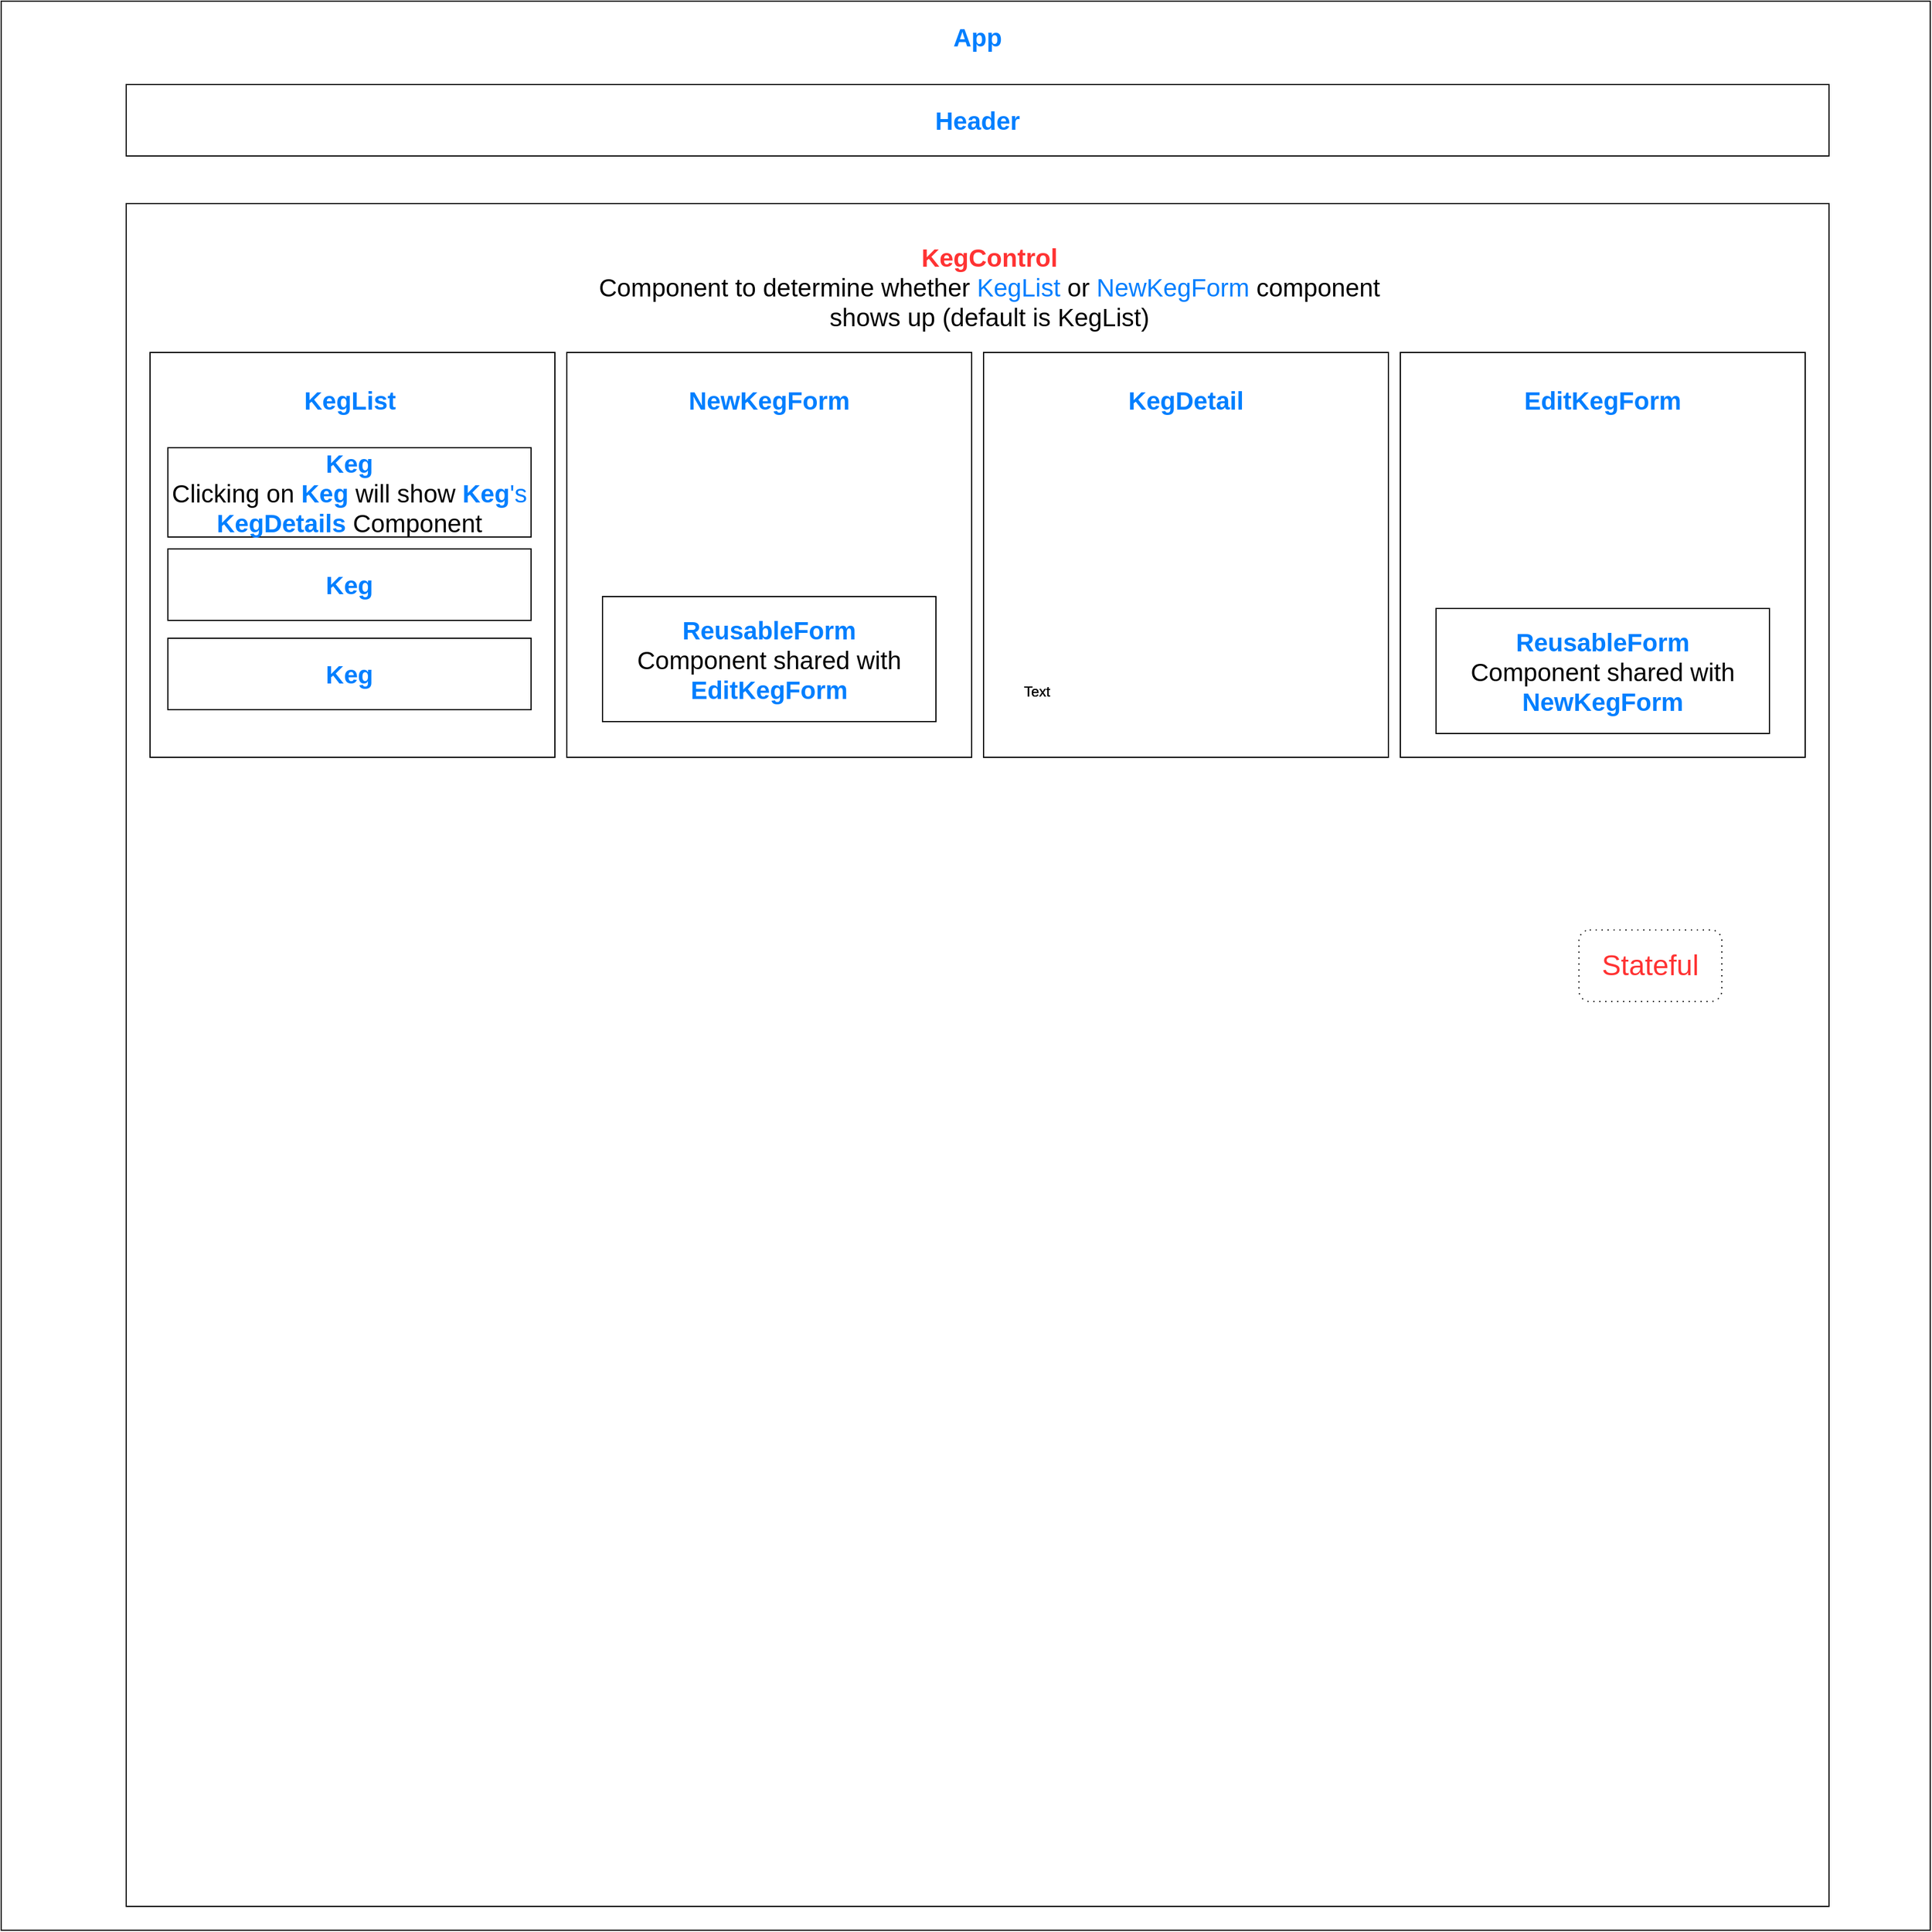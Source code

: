 <mxfile version="13.0.8" type="device"><diagram id="XFE1ZuW2QASSTZdS9oYZ" name="Page-1"><mxGraphModel dx="1564" dy="874" grid="1" gridSize="10" guides="1" tooltips="1" connect="1" arrows="1" fold="1" page="1" pageScale="1" pageWidth="850" pageHeight="1100" math="0" shadow="0"><root><mxCell id="0"/><mxCell id="1" parent="0"/><mxCell id="kVYslgFNzXfvfW45FNZ4-1" value="" style="whiteSpace=wrap;html=1;aspect=fixed;fontSize=21;" parent="1" vertex="1"><mxGeometry x="40" y="40" width="1620" height="1620" as="geometry"/></mxCell><mxCell id="kVYslgFNzXfvfW45FNZ4-3" value="" style="whiteSpace=wrap;html=1;aspect=fixed;fontSize=21;" parent="1" vertex="1"><mxGeometry x="145" y="210" width="1430" height="1430" as="geometry"/></mxCell><mxCell id="kVYslgFNzXfvfW45FNZ4-4" value="" style="whiteSpace=wrap;html=1;aspect=fixed;fontSize=21;" parent="1" vertex="1"><mxGeometry x="165" y="335" width="340" height="340" as="geometry"/></mxCell><mxCell id="kVYslgFNzXfvfW45FNZ4-22" value="&lt;b style=&quot;font-size: 21px&quot;&gt;&lt;font style=&quot;font-size: 21px&quot; color=&quot;#007fff&quot;&gt;App&lt;/font&gt;&lt;/b&gt;" style="text;html=1;strokeColor=none;fillColor=none;align=center;verticalAlign=middle;whiteSpace=wrap;rounded=0;glass=0;fontSize=21;" parent="1" vertex="1"><mxGeometry x="840" y="60" width="40" height="20" as="geometry"/></mxCell><mxCell id="kVYslgFNzXfvfW45FNZ4-25" value="&lt;font style=&quot;font-size: 21px&quot; color=&quot;#007fff&quot;&gt;&lt;b style=&quot;font-size: 21px&quot;&gt;Header&lt;/b&gt;&lt;/font&gt;" style="rounded=0;whiteSpace=wrap;html=1;glass=0;fontSize=21;align=center;" parent="1" vertex="1"><mxGeometry x="145" y="110" width="1430" height="60" as="geometry"/></mxCell><mxCell id="kVYslgFNzXfvfW45FNZ4-31" value="" style="whiteSpace=wrap;html=1;aspect=fixed;fontSize=21;" parent="1" vertex="1"><mxGeometry x="515" y="335" width="340" height="340" as="geometry"/></mxCell><mxCell id="kVYslgFNzXfvfW45FNZ4-33" value="&lt;font style=&quot;font-size: 21px&quot;&gt;&lt;b style=&quot;font-size: 21px&quot;&gt;&lt;font color=&quot;#ff3333&quot;&gt;KegControl&lt;/font&gt;&lt;/b&gt;&lt;br style=&quot;font-size: 21px&quot;&gt;&lt;font style=&quot;font-size: 21px&quot;&gt;Component to determine whether &lt;font color=&quot;#007fff&quot;&gt;KegList &lt;/font&gt;or &lt;font color=&quot;#007fff&quot;&gt;NewKegForm &lt;/font&gt;component shows up (default is KegList)&lt;/font&gt;&lt;/font&gt;" style="text;html=1;strokeColor=none;fillColor=none;align=center;verticalAlign=middle;whiteSpace=wrap;rounded=0;glass=0;fontSize=21;" parent="1" vertex="1"><mxGeometry x="525" y="240" width="690" height="80" as="geometry"/></mxCell><mxCell id="kVYslgFNzXfvfW45FNZ4-35" value="&lt;font style=&quot;font-size: 21px&quot; color=&quot;#007fff&quot;&gt;&lt;b style=&quot;font-size: 21px&quot;&gt;KegList&lt;/b&gt;&lt;/font&gt;" style="text;html=1;strokeColor=none;fillColor=none;align=center;verticalAlign=middle;whiteSpace=wrap;rounded=0;glass=0;fontSize=21;" parent="1" vertex="1"><mxGeometry x="312.5" y="365" width="40" height="20" as="geometry"/></mxCell><mxCell id="kVYslgFNzXfvfW45FNZ4-36" value="&lt;font style=&quot;font-size: 21px&quot; color=&quot;#007fff&quot;&gt;&lt;b style=&quot;font-size: 21px&quot;&gt;NewKegForm&lt;/b&gt;&lt;/font&gt;" style="text;html=1;strokeColor=none;fillColor=none;align=center;verticalAlign=middle;whiteSpace=wrap;rounded=0;glass=0;fontSize=21;" parent="1" vertex="1"><mxGeometry x="665" y="365" width="40" height="20" as="geometry"/></mxCell><mxCell id="kVYslgFNzXfvfW45FNZ4-43" value="&lt;b style=&quot;font-size: 21px&quot;&gt;&lt;font color=&quot;#007fff&quot;&gt;Keg&lt;/font&gt;&lt;/b&gt;&lt;br style=&quot;font-size: 21px&quot;&gt;Clicking on &lt;font color=&quot;#007fff&quot;&gt;&lt;b style=&quot;font-size: 21px&quot;&gt;Keg&lt;/b&gt; &lt;/font&gt;will show &lt;font color=&quot;#007fff&quot;&gt;&lt;b style=&quot;font-size: 21px&quot;&gt;Keg&lt;/b&gt;'s &lt;/font&gt;&lt;b style=&quot;font-size: 21px&quot;&gt;&lt;font color=&quot;#007fff&quot;&gt;KegDetails &lt;/font&gt;&lt;/b&gt;Component" style="rounded=0;whiteSpace=wrap;html=1;glass=0;fontSize=21;" parent="1" vertex="1"><mxGeometry x="180" y="415" width="305" height="75" as="geometry"/></mxCell><mxCell id="kVYslgFNzXfvfW45FNZ4-45" value="&lt;b style=&quot;font-size: 21px&quot;&gt;&lt;font color=&quot;#007fff&quot;&gt;Keg&lt;/font&gt;&lt;/b&gt;" style="rounded=0;whiteSpace=wrap;html=1;glass=0;fontSize=21;" parent="1" vertex="1"><mxGeometry x="180" y="500" width="305" height="60" as="geometry"/></mxCell><mxCell id="kVYslgFNzXfvfW45FNZ4-47" value="&lt;b style=&quot;font-size: 21px&quot;&gt;&lt;font color=&quot;#007fff&quot;&gt;Keg&lt;/font&gt;&lt;/b&gt;" style="rounded=0;whiteSpace=wrap;html=1;glass=0;fontSize=21;" parent="1" vertex="1"><mxGeometry x="180" y="575" width="305" height="60" as="geometry"/></mxCell><mxCell id="kVYslgFNzXfvfW45FNZ4-54" value="" style="whiteSpace=wrap;html=1;aspect=fixed;rounded=0;glass=0;fontSize=21;" parent="1" vertex="1"><mxGeometry x="865" y="335" width="340" height="340" as="geometry"/></mxCell><mxCell id="kVYslgFNzXfvfW45FNZ4-59" value="" style="whiteSpace=wrap;html=1;aspect=fixed;rounded=0;glass=0;fontSize=21;" parent="1" vertex="1"><mxGeometry x="1215" y="335" width="340" height="340" as="geometry"/></mxCell><mxCell id="kVYslgFNzXfvfW45FNZ4-60" value="&lt;font style=&quot;font-size: 21px&quot; color=&quot;#007fff&quot;&gt;&lt;b style=&quot;font-size: 21px&quot;&gt;KegDetail&lt;/b&gt;&lt;/font&gt;" style="text;html=1;strokeColor=none;fillColor=none;align=center;verticalAlign=middle;whiteSpace=wrap;rounded=0;glass=0;fontSize=21;" parent="1" vertex="1"><mxGeometry x="1015" y="365" width="40" height="20" as="geometry"/></mxCell><mxCell id="kVYslgFNzXfvfW45FNZ4-61" value="&lt;b style=&quot;font-size: 21px&quot;&gt;&lt;font style=&quot;font-size: 21px&quot; color=&quot;#007fff&quot;&gt;EditKegForm&lt;/font&gt;&lt;/b&gt;" style="text;html=1;strokeColor=none;fillColor=none;align=center;verticalAlign=middle;whiteSpace=wrap;rounded=0;glass=0;fontSize=21;" parent="1" vertex="1"><mxGeometry x="1365" y="365" width="40" height="20" as="geometry"/></mxCell><mxCell id="kVYslgFNzXfvfW45FNZ4-66" value="&lt;font style=&quot;font-size: 21px&quot; color=&quot;#007fff&quot;&gt;&lt;b style=&quot;font-size: 21px&quot;&gt;ReusableForm&lt;/b&gt;&lt;/font&gt;&lt;br style=&quot;font-size: 21px&quot;&gt;Component shared with &lt;font style=&quot;font-size: 21px&quot; color=&quot;#007fff&quot;&gt;&lt;b style=&quot;font-size: 21px&quot;&gt;EditKegForm&lt;/b&gt;&lt;/font&gt;" style="rounded=0;whiteSpace=wrap;html=1;glass=0;fontSize=21;" parent="1" vertex="1"><mxGeometry x="545" y="540" width="280" height="105" as="geometry"/></mxCell><mxCell id="kVYslgFNzXfvfW45FNZ4-67" value="&lt;font style=&quot;font-size: 21px&quot; color=&quot;#007fff&quot;&gt;&lt;b style=&quot;font-size: 21px&quot;&gt;ReusableForm&lt;/b&gt;&lt;/font&gt;&lt;br style=&quot;font-size: 21px&quot;&gt;Component shared with &lt;font style=&quot;font-size: 21px&quot; color=&quot;#007fff&quot;&gt;&lt;b style=&quot;font-size: 21px&quot;&gt;New&lt;font style=&quot;font-size: 21px&quot;&gt;KegForm&lt;/font&gt;&lt;/b&gt;&lt;/font&gt;" style="rounded=0;whiteSpace=wrap;html=1;glass=0;fontSize=21;" parent="1" vertex="1"><mxGeometry x="1245" y="550" width="280" height="105" as="geometry"/></mxCell><mxCell id="bRzrehjq9YpR2x5pFpYz-1" value="Text" style="text;html=1;strokeColor=none;fillColor=none;align=center;verticalAlign=middle;whiteSpace=wrap;rounded=0;" vertex="1" parent="1"><mxGeometry x="890" y="610" width="40" height="20" as="geometry"/></mxCell><mxCell id="bRzrehjq9YpR2x5pFpYz-2" value="Text" style="text;html=1;strokeColor=none;fillColor=none;align=center;verticalAlign=middle;whiteSpace=wrap;rounded=0;" vertex="1" parent="1"><mxGeometry x="890" y="610" width="40" height="20" as="geometry"/></mxCell><mxCell id="bRzrehjq9YpR2x5pFpYz-3" value="&lt;font style=&quot;font-size: 24px&quot; color=&quot;#ff3333&quot;&gt;Stateful&lt;/font&gt;" style="rounded=1;whiteSpace=wrap;html=1;dashed=1;dashPattern=1 4;" vertex="1" parent="1"><mxGeometry x="1365" y="820" width="120" height="60" as="geometry"/></mxCell><mxCell id="bRzrehjq9YpR2x5pFpYz-4" value="Text" style="text;html=1;strokeColor=none;fillColor=none;align=center;verticalAlign=middle;whiteSpace=wrap;rounded=0;" vertex="1" parent="1"><mxGeometry x="890" y="610" width="40" height="20" as="geometry"/></mxCell></root></mxGraphModel></diagram></mxfile>